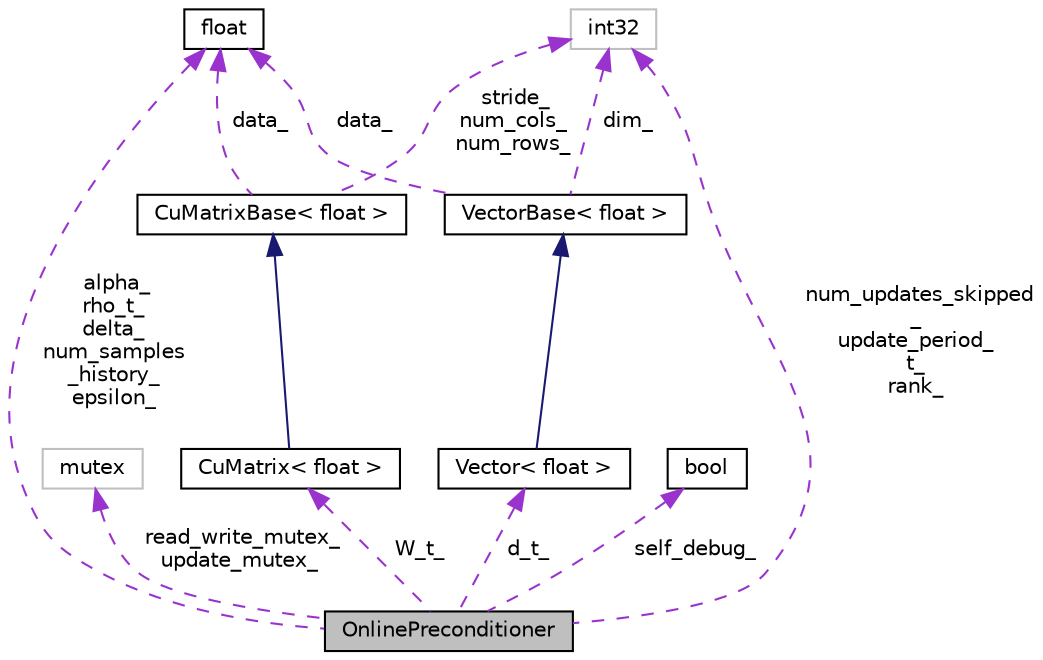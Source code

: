 digraph "OnlinePreconditioner"
{
  edge [fontname="Helvetica",fontsize="10",labelfontname="Helvetica",labelfontsize="10"];
  node [fontname="Helvetica",fontsize="10",shape=record];
  Node1 [label="OnlinePreconditioner",height=0.2,width=0.4,color="black", fillcolor="grey75", style="filled", fontcolor="black"];
  Node2 -> Node1 [dir="back",color="darkorchid3",fontsize="10",style="dashed",label=" alpha_\nrho_t_\ndelta_\nnum_samples\l_history_\nepsilon_" ,fontname="Helvetica"];
  Node2 [label="float",height=0.2,width=0.4,color="black", fillcolor="white", style="filled",URL="$classfloat.html"];
  Node3 -> Node1 [dir="back",color="darkorchid3",fontsize="10",style="dashed",label=" read_write_mutex_\nupdate_mutex_" ,fontname="Helvetica"];
  Node3 [label="mutex",height=0.2,width=0.4,color="grey75", fillcolor="white", style="filled"];
  Node4 -> Node1 [dir="back",color="darkorchid3",fontsize="10",style="dashed",label=" W_t_" ,fontname="Helvetica"];
  Node4 [label="CuMatrix\< float \>",height=0.2,width=0.4,color="black", fillcolor="white", style="filled",URL="$classkaldi_1_1CuMatrix.html"];
  Node5 -> Node4 [dir="back",color="midnightblue",fontsize="10",style="solid",fontname="Helvetica"];
  Node5 [label="CuMatrixBase\< float \>",height=0.2,width=0.4,color="black", fillcolor="white", style="filled",URL="$classkaldi_1_1CuMatrixBase.html"];
  Node2 -> Node5 [dir="back",color="darkorchid3",fontsize="10",style="dashed",label=" data_" ,fontname="Helvetica"];
  Node6 -> Node5 [dir="back",color="darkorchid3",fontsize="10",style="dashed",label=" stride_\nnum_cols_\nnum_rows_" ,fontname="Helvetica"];
  Node6 [label="int32",height=0.2,width=0.4,color="grey75", fillcolor="white", style="filled"];
  Node7 -> Node1 [dir="back",color="darkorchid3",fontsize="10",style="dashed",label=" self_debug_" ,fontname="Helvetica"];
  Node7 [label="bool",height=0.2,width=0.4,color="black", fillcolor="white", style="filled",URL="$classbool.html"];
  Node8 -> Node1 [dir="back",color="darkorchid3",fontsize="10",style="dashed",label=" d_t_" ,fontname="Helvetica"];
  Node8 [label="Vector\< float \>",height=0.2,width=0.4,color="black", fillcolor="white", style="filled",URL="$classkaldi_1_1Vector.html"];
  Node9 -> Node8 [dir="back",color="midnightblue",fontsize="10",style="solid",fontname="Helvetica"];
  Node9 [label="VectorBase\< float \>",height=0.2,width=0.4,color="black", fillcolor="white", style="filled",URL="$classkaldi_1_1VectorBase.html"];
  Node2 -> Node9 [dir="back",color="darkorchid3",fontsize="10",style="dashed",label=" data_" ,fontname="Helvetica"];
  Node6 -> Node9 [dir="back",color="darkorchid3",fontsize="10",style="dashed",label=" dim_" ,fontname="Helvetica"];
  Node6 -> Node1 [dir="back",color="darkorchid3",fontsize="10",style="dashed",label=" num_updates_skipped\l_\nupdate_period_\nt_\nrank_" ,fontname="Helvetica"];
}
